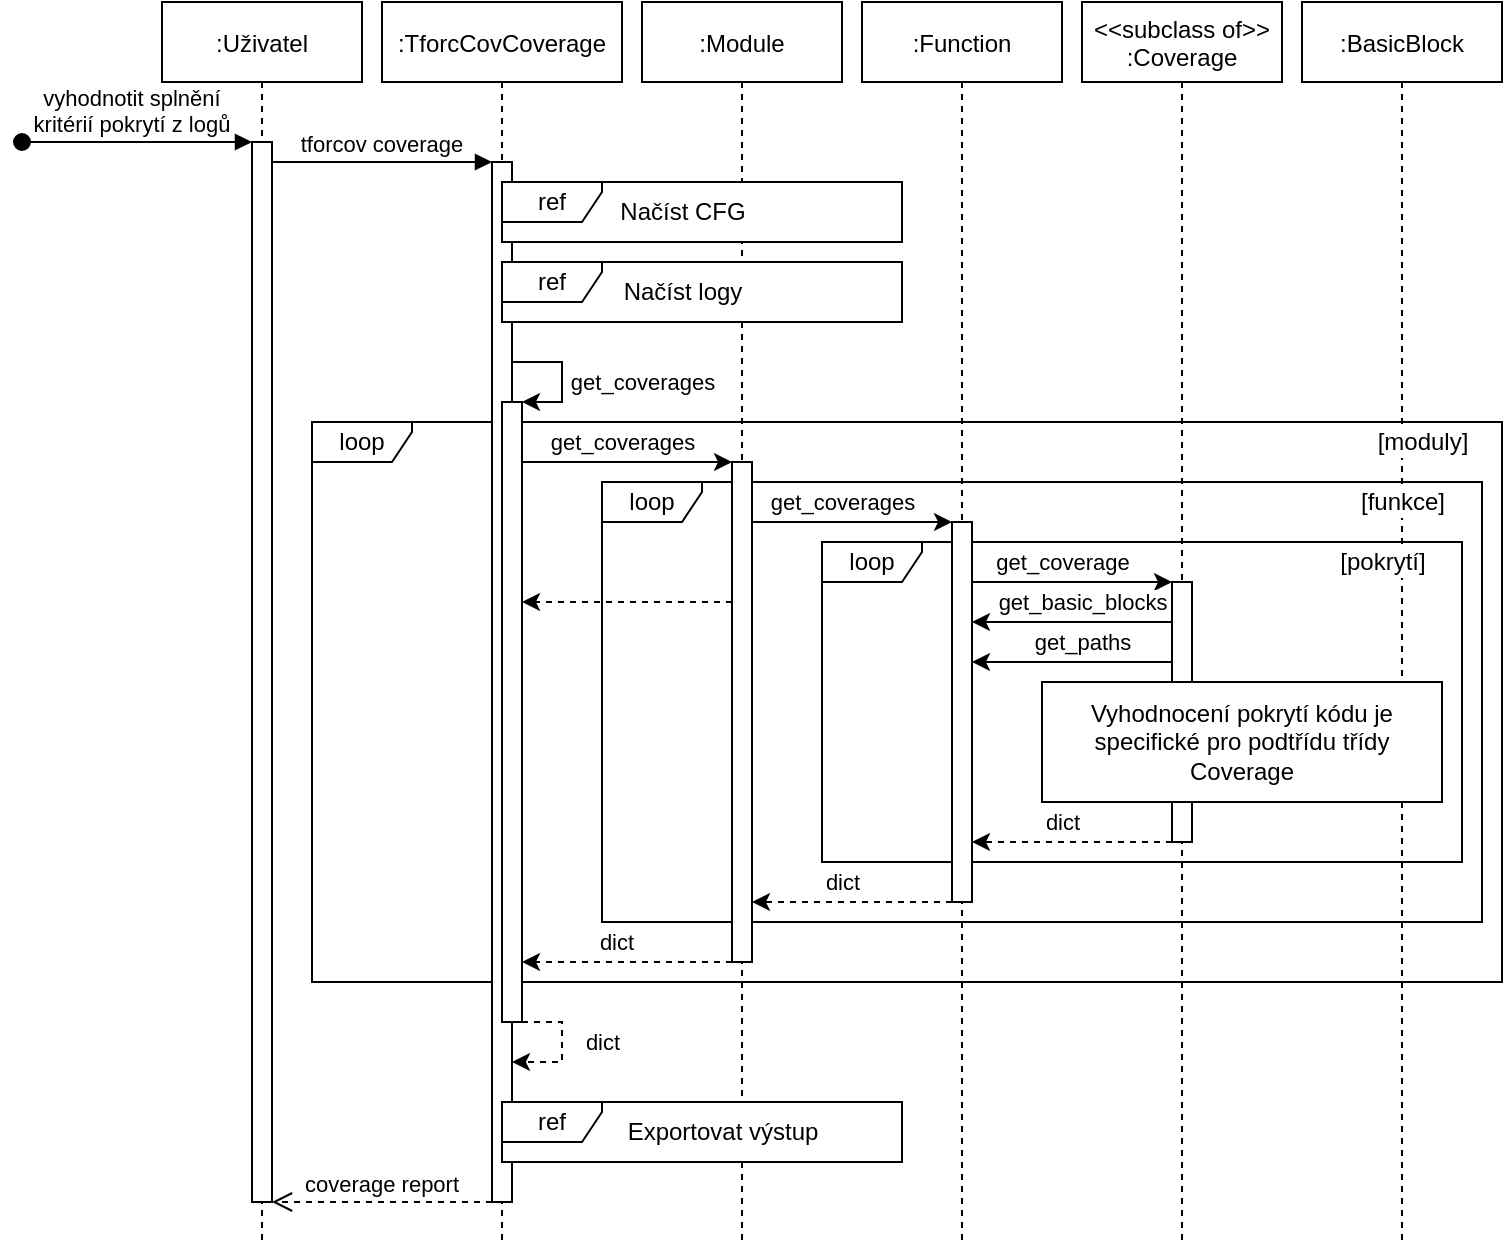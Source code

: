<mxfile version="16.4.5" type="github">
  <diagram id="kgpKYQtTHZ0yAKxKKP6v" name="Page-1">
    <mxGraphModel dx="1422" dy="705" grid="1" gridSize="10" guides="1" tooltips="1" connect="1" arrows="1" fold="1" page="1" pageScale="1" pageWidth="850" pageHeight="1100" math="0" shadow="0">
      <root>
        <mxCell id="0" />
        <mxCell id="1" parent="0" />
        <mxCell id="tN5C8NhHL724sr-eqqmO-39" value="loop" style="shape=umlFrame;whiteSpace=wrap;html=1;width=50;height=20;" parent="1" vertex="1">
          <mxGeometry x="195" y="290" width="595" height="280" as="geometry" />
        </mxCell>
        <mxCell id="zimsX9Ct094ovm36reo9-3" value="loop" style="shape=umlFrame;whiteSpace=wrap;html=1;width=50;height=20;" parent="1" vertex="1">
          <mxGeometry x="340" y="320" width="440" height="220" as="geometry" />
        </mxCell>
        <mxCell id="zimsX9Ct094ovm36reo9-6" value="loop" style="shape=umlFrame;whiteSpace=wrap;html=1;width=50;height=20;" parent="1" vertex="1">
          <mxGeometry x="450" y="350" width="320" height="160" as="geometry" />
        </mxCell>
        <mxCell id="tN5C8NhHL724sr-eqqmO-1" value=":Uživatel" style="shape=umlLifeline;perimeter=lifelinePerimeter;container=1;collapsible=0;recursiveResize=0;rounded=0;shadow=0;strokeWidth=1;" parent="1" vertex="1">
          <mxGeometry x="120" y="80" width="100" height="620" as="geometry" />
        </mxCell>
        <mxCell id="tN5C8NhHL724sr-eqqmO-2" value="" style="points=[];perimeter=orthogonalPerimeter;rounded=0;shadow=0;strokeWidth=1;" parent="tN5C8NhHL724sr-eqqmO-1" vertex="1">
          <mxGeometry x="45" y="70" width="10" height="530" as="geometry" />
        </mxCell>
        <mxCell id="tN5C8NhHL724sr-eqqmO-3" value="vyhodnotit splnění&#xa;kritérií pokrytí z logů" style="verticalAlign=bottom;startArrow=oval;endArrow=block;startSize=8;shadow=0;strokeWidth=1;labelBackgroundColor=none;" parent="tN5C8NhHL724sr-eqqmO-1" target="tN5C8NhHL724sr-eqqmO-2" edge="1">
          <mxGeometry x="-0.04" relative="1" as="geometry">
            <mxPoint x="-70" y="70" as="sourcePoint" />
            <mxPoint as="offset" />
          </mxGeometry>
        </mxCell>
        <mxCell id="tN5C8NhHL724sr-eqqmO-4" value=":TforcCovCoverage" style="shape=umlLifeline;perimeter=lifelinePerimeter;container=1;collapsible=0;recursiveResize=0;rounded=0;shadow=0;strokeWidth=1;" parent="1" vertex="1">
          <mxGeometry x="230" y="80" width="120" height="620" as="geometry" />
        </mxCell>
        <mxCell id="tN5C8NhHL724sr-eqqmO-5" value="" style="points=[];perimeter=orthogonalPerimeter;rounded=0;shadow=0;strokeWidth=1;" parent="tN5C8NhHL724sr-eqqmO-4" vertex="1">
          <mxGeometry x="55" y="80" width="10" height="520" as="geometry" />
        </mxCell>
        <mxCell id="tN5C8NhHL724sr-eqqmO-32" value="get_coverages" style="edgeStyle=orthogonalEdgeStyle;rounded=0;orthogonalLoop=1;jettySize=auto;html=1;" parent="tN5C8NhHL724sr-eqqmO-4" source="tN5C8NhHL724sr-eqqmO-5" target="tN5C8NhHL724sr-eqqmO-33" edge="1">
          <mxGeometry x="0.077" y="40" relative="1" as="geometry">
            <mxPoint x="210" y="215" as="targetPoint" />
            <Array as="points">
              <mxPoint x="90" y="180" />
              <mxPoint x="90" y="200" />
              <mxPoint x="65" y="200" />
            </Array>
            <mxPoint as="offset" />
          </mxGeometry>
        </mxCell>
        <mxCell id="tN5C8NhHL724sr-eqqmO-33" value="" style="points=[];perimeter=orthogonalPerimeter;rounded=0;shadow=0;strokeWidth=1;" parent="tN5C8NhHL724sr-eqqmO-4" vertex="1">
          <mxGeometry x="60" y="200" width="10" height="310" as="geometry" />
        </mxCell>
        <mxCell id="tN5C8NhHL724sr-eqqmO-57" value="dict" style="edgeStyle=orthogonalEdgeStyle;rounded=0;orthogonalLoop=1;jettySize=auto;html=1;dashed=1;" parent="tN5C8NhHL724sr-eqqmO-4" source="tN5C8NhHL724sr-eqqmO-33" target="tN5C8NhHL724sr-eqqmO-5" edge="1">
          <mxGeometry x="-0.077" y="20" relative="1" as="geometry">
            <Array as="points">
              <mxPoint x="90" y="510" />
              <mxPoint x="90" y="530" />
            </Array>
            <mxPoint as="offset" />
          </mxGeometry>
        </mxCell>
        <mxCell id="tN5C8NhHL724sr-eqqmO-7" value="tforcov coverage" style="verticalAlign=bottom;endArrow=block;entryX=0;entryY=0;shadow=0;strokeWidth=1;" parent="1" source="tN5C8NhHL724sr-eqqmO-2" target="tN5C8NhHL724sr-eqqmO-5" edge="1">
          <mxGeometry relative="1" as="geometry">
            <mxPoint x="275" y="160" as="sourcePoint" />
            <mxPoint as="offset" />
          </mxGeometry>
        </mxCell>
        <mxCell id="tN5C8NhHL724sr-eqqmO-9" value="coverage report" style="verticalAlign=bottom;endArrow=open;dashed=1;endSize=8;shadow=0;strokeWidth=1;" parent="1" source="tN5C8NhHL724sr-eqqmO-5" target="tN5C8NhHL724sr-eqqmO-2" edge="1">
          <mxGeometry relative="1" as="geometry">
            <mxPoint x="185" y="190" as="targetPoint" />
            <mxPoint x="230" y="430" as="sourcePoint" />
            <Array as="points">
              <mxPoint x="260" y="680" />
            </Array>
          </mxGeometry>
        </mxCell>
        <mxCell id="tN5C8NhHL724sr-eqqmO-34" value=":Module" style="shape=umlLifeline;perimeter=lifelinePerimeter;container=1;collapsible=0;recursiveResize=0;rounded=0;shadow=0;strokeWidth=1;" parent="1" vertex="1">
          <mxGeometry x="360" y="80" width="100" height="620" as="geometry" />
        </mxCell>
        <mxCell id="tN5C8NhHL724sr-eqqmO-35" value="" style="points=[];perimeter=orthogonalPerimeter;rounded=0;shadow=0;strokeWidth=1;" parent="tN5C8NhHL724sr-eqqmO-34" vertex="1">
          <mxGeometry x="45" y="230" width="10" height="250" as="geometry" />
        </mxCell>
        <mxCell id="gGgN93QRHOWnVbleVQWU-1" value="ref" style="shape=umlFrame;whiteSpace=wrap;html=1;width=50;height=20;swimlaneFillColor=default;" parent="1" vertex="1">
          <mxGeometry x="290" y="210" width="200" height="30" as="geometry" />
        </mxCell>
        <mxCell id="tN5C8NhHL724sr-eqqmO-38" value="get_coverages" style="edgeStyle=orthogonalEdgeStyle;rounded=0;orthogonalLoop=1;jettySize=auto;html=1;" parent="1" source="tN5C8NhHL724sr-eqqmO-33" target="tN5C8NhHL724sr-eqqmO-35" edge="1">
          <mxGeometry x="-0.048" y="10" relative="1" as="geometry">
            <Array as="points">
              <mxPoint x="360" y="310" />
              <mxPoint x="360" y="310" />
            </Array>
            <mxPoint as="offset" />
          </mxGeometry>
        </mxCell>
        <mxCell id="tN5C8NhHL724sr-eqqmO-40" value=":Function" style="shape=umlLifeline;perimeter=lifelinePerimeter;container=1;collapsible=0;recursiveResize=0;rounded=0;shadow=0;strokeWidth=1;" parent="1" vertex="1">
          <mxGeometry x="470" y="80" width="100" height="620" as="geometry" />
        </mxCell>
        <mxCell id="tN5C8NhHL724sr-eqqmO-41" value="" style="points=[];perimeter=orthogonalPerimeter;rounded=0;shadow=0;strokeWidth=1;" parent="tN5C8NhHL724sr-eqqmO-40" vertex="1">
          <mxGeometry x="45" y="260" width="10" height="190" as="geometry" />
        </mxCell>
        <mxCell id="tN5C8NhHL724sr-eqqmO-45" value="get_coverages" style="edgeStyle=orthogonalEdgeStyle;rounded=0;orthogonalLoop=1;jettySize=auto;html=1;" parent="1" source="tN5C8NhHL724sr-eqqmO-35" target="tN5C8NhHL724sr-eqqmO-41" edge="1">
          <mxGeometry x="-0.099" y="10" relative="1" as="geometry">
            <Array as="points">
              <mxPoint x="470" y="340" />
              <mxPoint x="470" y="340" />
            </Array>
            <mxPoint as="offset" />
          </mxGeometry>
        </mxCell>
        <mxCell id="tN5C8NhHL724sr-eqqmO-52" value="" style="edgeStyle=orthogonalEdgeStyle;rounded=0;orthogonalLoop=1;jettySize=auto;html=1;dashed=1;" parent="1" source="tN5C8NhHL724sr-eqqmO-35" target="tN5C8NhHL724sr-eqqmO-33" edge="1">
          <mxGeometry x="0.047" y="-10" relative="1" as="geometry">
            <Array as="points">
              <mxPoint x="350" y="380" />
              <mxPoint x="350" y="380" />
            </Array>
            <mxPoint as="offset" />
          </mxGeometry>
        </mxCell>
        <mxCell id="fTopDFvXIOGjMvco2JUw-1" value="ref" style="shape=umlFrame;whiteSpace=wrap;html=1;width=50;height=20;swimlaneFillColor=default;" parent="1" vertex="1">
          <mxGeometry x="290" y="170" width="200" height="30" as="geometry" />
        </mxCell>
        <mxCell id="fTopDFvXIOGjMvco2JUw-3" value="Načíst CFG" style="text;html=1;resizable=0;autosize=1;align=center;verticalAlign=middle;points=[];fillColor=none;strokeColor=none;rounded=0;" parent="1" vertex="1">
          <mxGeometry x="340" y="175" width="80" height="20" as="geometry" />
        </mxCell>
        <mxCell id="gGgN93QRHOWnVbleVQWU-2" value="Načíst logy" style="text;html=1;resizable=0;autosize=1;align=center;verticalAlign=middle;points=[];fillColor=none;strokeColor=none;rounded=0;" parent="1" vertex="1">
          <mxGeometry x="345" y="215" width="70" height="20" as="geometry" />
        </mxCell>
        <mxCell id="gGgN93QRHOWnVbleVQWU-3" value="&lt;&lt;subclass of&gt;&gt;&#xa;:Coverage" style="shape=umlLifeline;perimeter=lifelinePerimeter;container=1;collapsible=0;recursiveResize=0;rounded=0;shadow=0;strokeWidth=1;" parent="1" vertex="1">
          <mxGeometry x="580" y="80" width="100" height="620" as="geometry" />
        </mxCell>
        <mxCell id="gGgN93QRHOWnVbleVQWU-4" value="" style="points=[];perimeter=orthogonalPerimeter;rounded=0;shadow=0;strokeWidth=1;" parent="gGgN93QRHOWnVbleVQWU-3" vertex="1">
          <mxGeometry x="45" y="290" width="10" height="130" as="geometry" />
        </mxCell>
        <mxCell id="zimsX9Ct094ovm36reo9-4" value=":BasicBlock" style="shape=umlLifeline;perimeter=lifelinePerimeter;container=1;collapsible=0;recursiveResize=0;rounded=0;shadow=0;strokeWidth=1;" parent="1" vertex="1">
          <mxGeometry x="690" y="80" width="100" height="620" as="geometry" />
        </mxCell>
        <mxCell id="zimsX9Ct094ovm36reo9-7" value="get_coverage" style="edgeStyle=orthogonalEdgeStyle;rounded=0;orthogonalLoop=1;jettySize=auto;html=1;" parent="1" source="tN5C8NhHL724sr-eqqmO-41" target="gGgN93QRHOWnVbleVQWU-4" edge="1">
          <mxGeometry x="-0.099" y="10" relative="1" as="geometry">
            <Array as="points">
              <mxPoint x="590" y="370" />
              <mxPoint x="590" y="370" />
            </Array>
            <mxPoint as="offset" />
            <mxPoint x="425" y="380.0" as="sourcePoint" />
            <mxPoint x="890" y="230" as="targetPoint" />
          </mxGeometry>
        </mxCell>
        <mxCell id="zimsX9Ct094ovm36reo9-9" value="get_basic_blocks" style="edgeStyle=orthogonalEdgeStyle;rounded=0;orthogonalLoop=1;jettySize=auto;html=1;" parent="1" source="gGgN93QRHOWnVbleVQWU-4" target="tN5C8NhHL724sr-eqqmO-41" edge="1">
          <mxGeometry x="-0.101" y="-10" relative="1" as="geometry">
            <Array as="points">
              <mxPoint x="580" y="390" />
              <mxPoint x="580" y="390" />
            </Array>
            <mxPoint as="offset" />
          </mxGeometry>
        </mxCell>
        <mxCell id="zimsX9Ct094ovm36reo9-10" value="get_paths" style="edgeStyle=orthogonalEdgeStyle;rounded=0;orthogonalLoop=1;jettySize=auto;html=1;" parent="1" source="gGgN93QRHOWnVbleVQWU-4" target="tN5C8NhHL724sr-eqqmO-41" edge="1">
          <mxGeometry x="-0.101" y="-10" relative="1" as="geometry">
            <mxPoint x="635" y="430.0" as="sourcePoint" />
            <mxPoint x="535" y="430.0" as="targetPoint" />
            <Array as="points">
              <mxPoint x="580" y="410" />
              <mxPoint x="580" y="410" />
            </Array>
            <mxPoint as="offset" />
          </mxGeometry>
        </mxCell>
        <mxCell id="zimsX9Ct094ovm36reo9-11" value="Vyhodnocení pokrytí kódu je specifické pro podtřídu třídy Coverage" style="rounded=0;whiteSpace=wrap;html=1;" parent="1" vertex="1">
          <mxGeometry x="560" y="420" width="200" height="60" as="geometry" />
        </mxCell>
        <mxCell id="fTopDFvXIOGjMvco2JUw-5" value="[moduly]" style="text;html=1;resizable=0;autosize=1;align=center;verticalAlign=middle;points=[];fillColor=none;strokeColor=none;rounded=0;labelBackgroundColor=default;labelBorderColor=none;" parent="1" vertex="1">
          <mxGeometry x="720" y="290" width="60" height="20" as="geometry" />
        </mxCell>
        <mxCell id="zimsX9Ct094ovm36reo9-12" value="[funkce]" style="text;html=1;resizable=0;autosize=1;align=center;verticalAlign=middle;points=[];fillColor=none;strokeColor=none;rounded=0;labelBackgroundColor=default;labelBorderColor=none;" parent="1" vertex="1">
          <mxGeometry x="710" y="320" width="60" height="20" as="geometry" />
        </mxCell>
        <mxCell id="zimsX9Ct094ovm36reo9-13" value="[pokrytí]" style="text;html=1;resizable=0;autosize=1;align=center;verticalAlign=middle;points=[];fillColor=none;strokeColor=none;rounded=0;labelBackgroundColor=default;labelBorderColor=none;" parent="1" vertex="1">
          <mxGeometry x="700" y="350" width="60" height="20" as="geometry" />
        </mxCell>
        <mxCell id="zimsX9Ct094ovm36reo9-14" value="dict" style="edgeStyle=orthogonalEdgeStyle;rounded=0;orthogonalLoop=1;jettySize=auto;html=1;dashed=1;" parent="1" source="gGgN93QRHOWnVbleVQWU-4" target="tN5C8NhHL724sr-eqqmO-41" edge="1">
          <mxGeometry x="0.1" y="-10" relative="1" as="geometry">
            <Array as="points">
              <mxPoint x="610" y="500" />
              <mxPoint x="610" y="500" />
            </Array>
            <mxPoint as="offset" />
            <mxPoint x="525" y="460.0" as="sourcePoint" />
            <mxPoint x="425" y="460.0" as="targetPoint" />
          </mxGeometry>
        </mxCell>
        <mxCell id="zimsX9Ct094ovm36reo9-15" value="dict" style="edgeStyle=orthogonalEdgeStyle;rounded=0;orthogonalLoop=1;jettySize=auto;html=1;dashed=1;" parent="1" source="tN5C8NhHL724sr-eqqmO-41" target="tN5C8NhHL724sr-eqqmO-35" edge="1">
          <mxGeometry x="0.1" y="-10" relative="1" as="geometry">
            <Array as="points">
              <mxPoint x="490" y="530" />
              <mxPoint x="490" y="530" />
            </Array>
            <mxPoint as="offset" />
            <mxPoint x="635" y="540" as="sourcePoint" />
            <mxPoint x="535" y="540" as="targetPoint" />
          </mxGeometry>
        </mxCell>
        <mxCell id="zimsX9Ct094ovm36reo9-16" value="dict" style="edgeStyle=orthogonalEdgeStyle;rounded=0;orthogonalLoop=1;jettySize=auto;html=1;dashed=1;" parent="1" source="tN5C8NhHL724sr-eqqmO-35" target="tN5C8NhHL724sr-eqqmO-33" edge="1">
          <mxGeometry x="0.1" y="-10" relative="1" as="geometry">
            <Array as="points">
              <mxPoint x="380" y="560" />
              <mxPoint x="380" y="560" />
            </Array>
            <mxPoint as="offset" />
            <mxPoint x="525" y="570" as="sourcePoint" />
            <mxPoint x="425" y="570" as="targetPoint" />
          </mxGeometry>
        </mxCell>
        <mxCell id="zimsX9Ct094ovm36reo9-17" value="ref" style="shape=umlFrame;whiteSpace=wrap;html=1;width=50;height=20;swimlaneFillColor=default;" parent="1" vertex="1">
          <mxGeometry x="290" y="630" width="200" height="30" as="geometry" />
        </mxCell>
        <mxCell id="zimsX9Ct094ovm36reo9-18" value="Exportovat výstup" style="text;html=1;resizable=0;autosize=1;align=center;verticalAlign=middle;points=[];fillColor=none;strokeColor=none;rounded=0;" parent="1" vertex="1">
          <mxGeometry x="345" y="635" width="110" height="20" as="geometry" />
        </mxCell>
      </root>
    </mxGraphModel>
  </diagram>
</mxfile>
